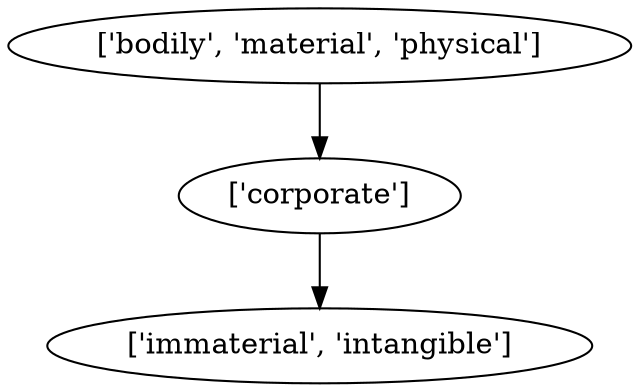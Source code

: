 strict digraph  {
	"['bodily', 'material', 'physical']" -> "['corporate']";
	"['corporate']" -> "['immaterial', 'intangible']";
}
